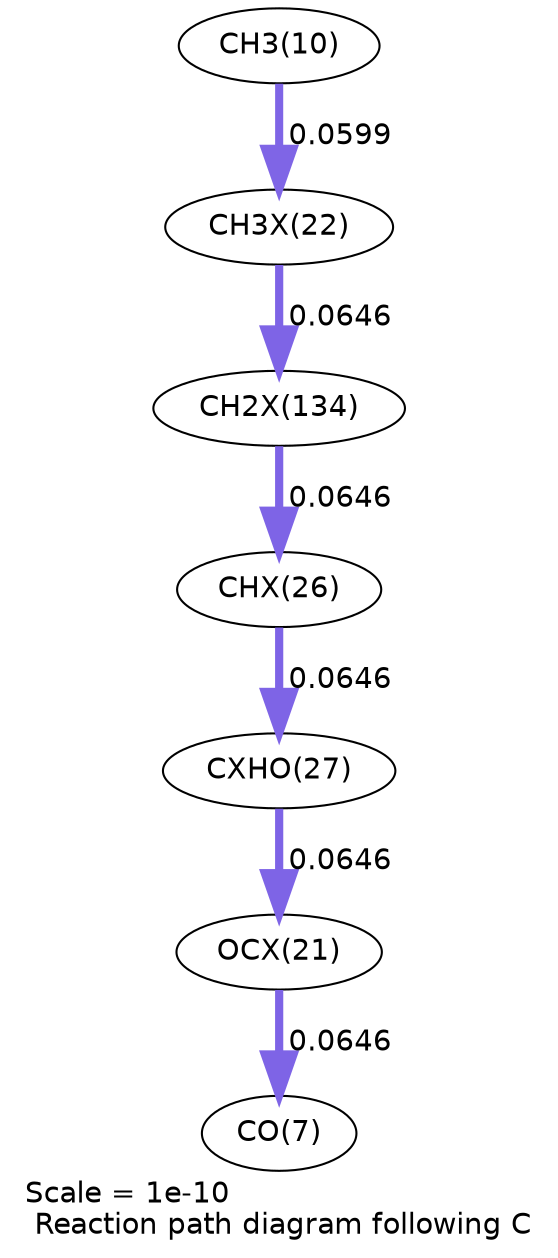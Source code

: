 digraph reaction_paths {
center=1;
s12 -> s26[fontname="Helvetica", penwidth=3.88, arrowsize=1.94, color="0.7, 0.56, 0.9"
, label=" 0.0599"];
s26 -> s38[fontname="Helvetica", penwidth=3.93, arrowsize=1.97, color="0.7, 0.565, 0.9"
, label=" 0.0646"];
s38 -> s28[fontname="Helvetica", penwidth=3.93, arrowsize=1.97, color="0.7, 0.565, 0.9"
, label=" 0.0646"];
s28 -> s29[fontname="Helvetica", penwidth=3.93, arrowsize=1.97, color="0.7, 0.565, 0.9"
, label=" 0.0646"];
s29 -> s25[fontname="Helvetica", penwidth=3.93, arrowsize=1.97, color="0.7, 0.565, 0.9"
, label=" 0.0646"];
s25 -> s9[fontname="Helvetica", penwidth=3.93, arrowsize=1.97, color="0.7, 0.565, 0.9"
, label=" 0.0646"];
s9 [ fontname="Helvetica", label="CO(7)"];
s12 [ fontname="Helvetica", label="CH3(10)"];
s25 [ fontname="Helvetica", label="OCX(21)"];
s26 [ fontname="Helvetica", label="CH3X(22)"];
s28 [ fontname="Helvetica", label="CHX(26)"];
s29 [ fontname="Helvetica", label="CXHO(27)"];
s38 [ fontname="Helvetica", label="CH2X(134)"];
 label = "Scale = 1e-10\l Reaction path diagram following C";
 fontname = "Helvetica";
}
